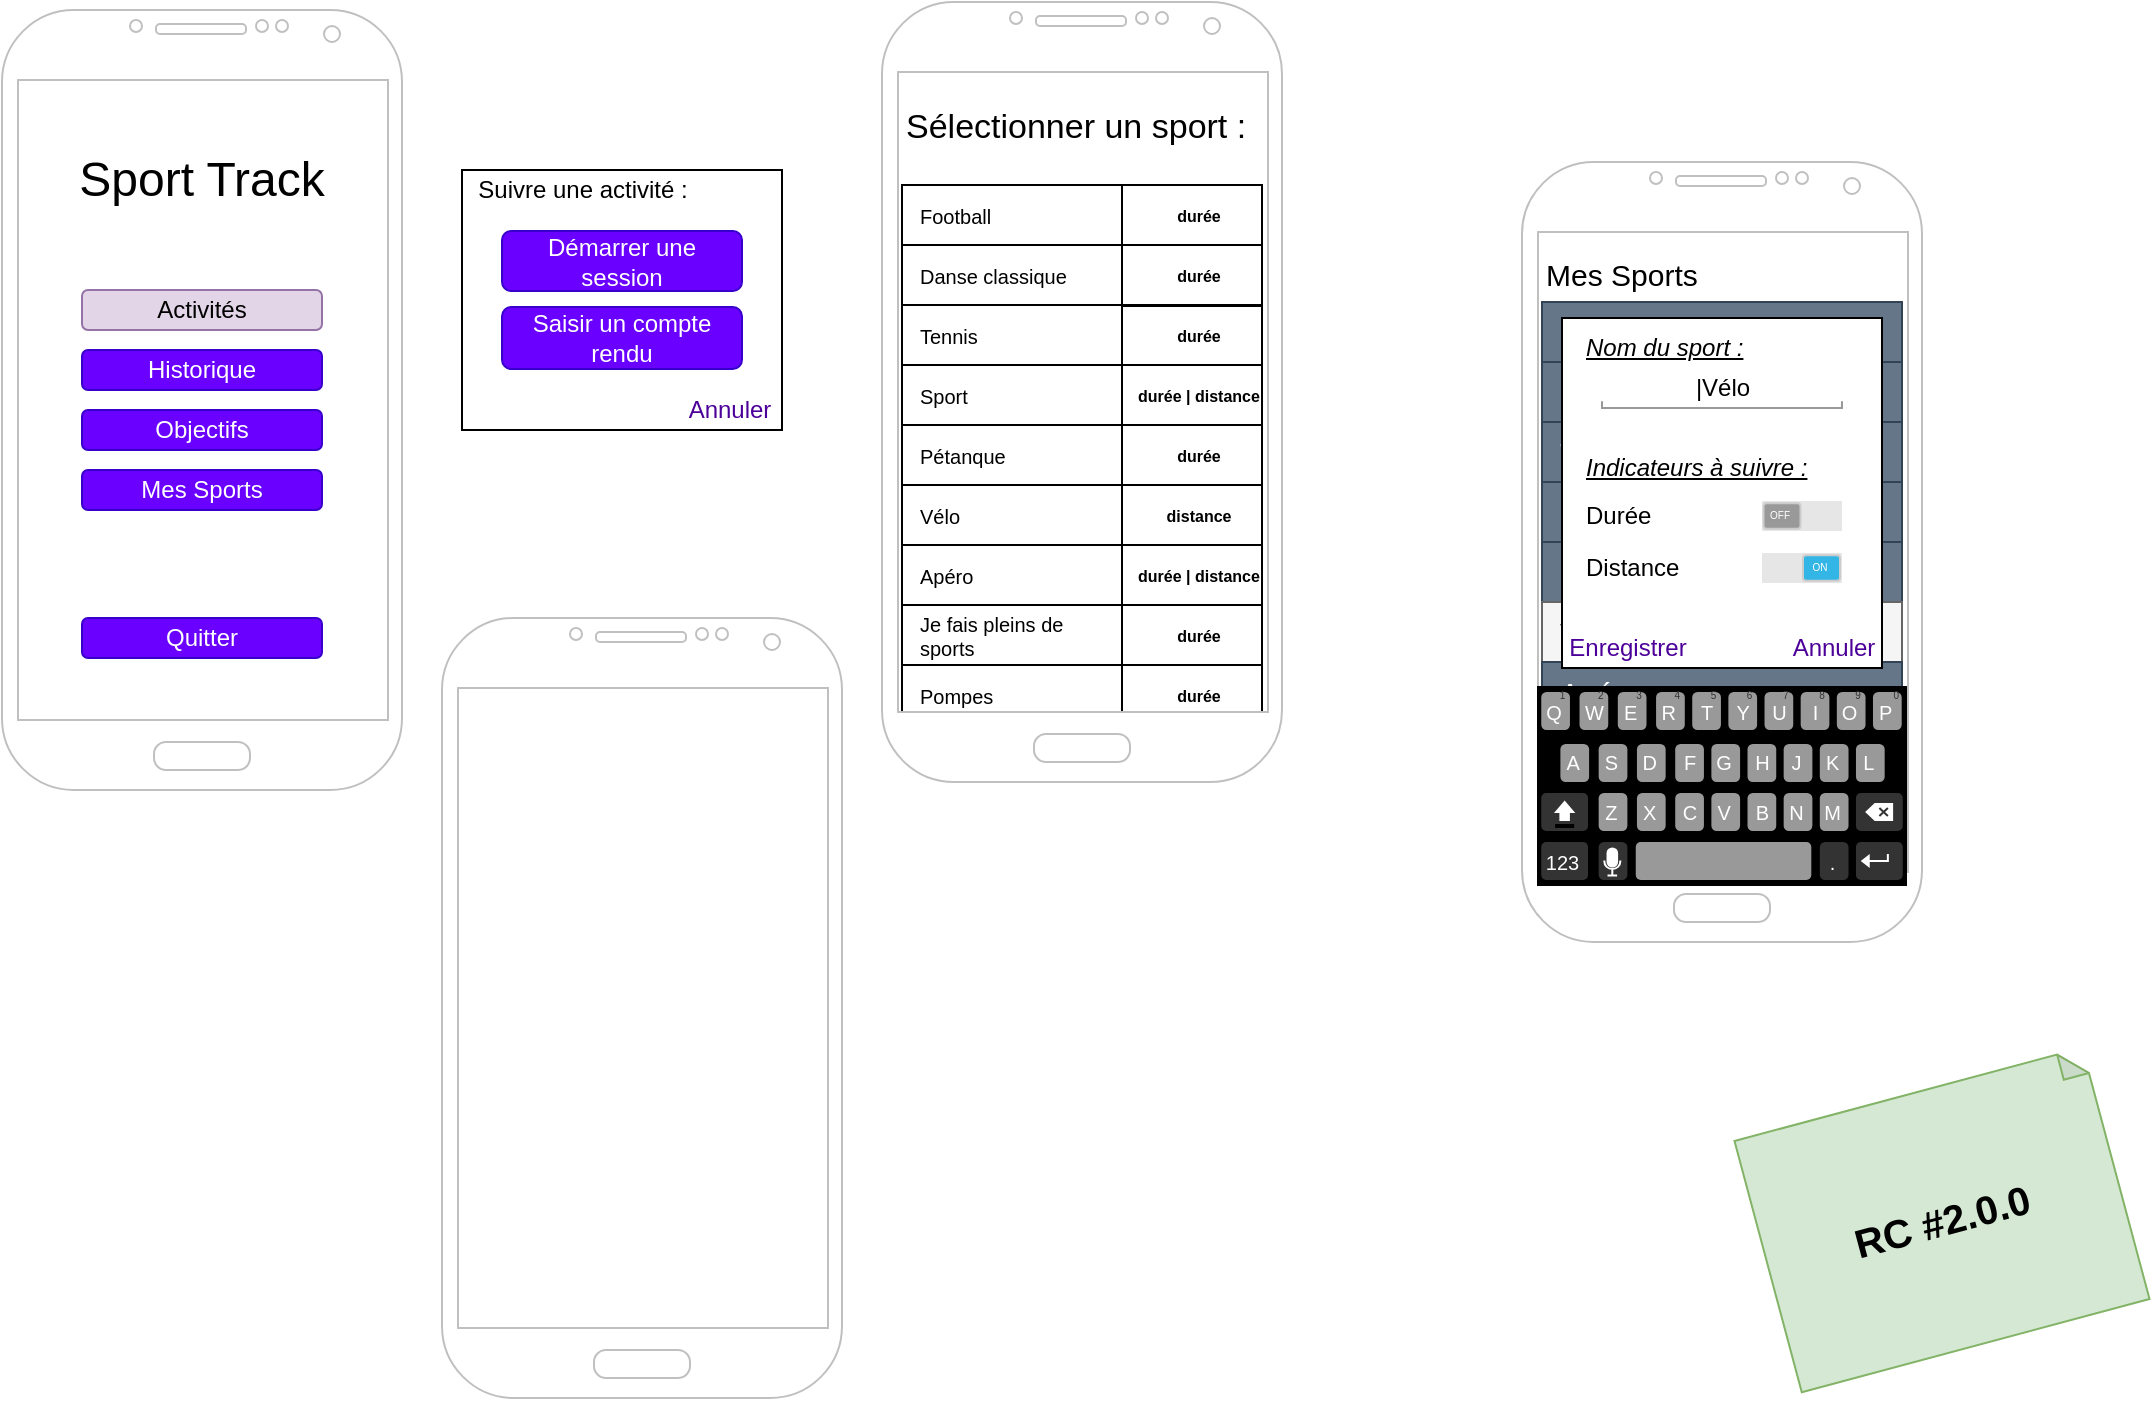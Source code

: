 <mxfile version="14.4.3" type="device"><diagram id="9QpjzgA3qLlTvWPM9Pi2" name="Page-1"><mxGraphModel dx="1350" dy="816" grid="1" gridSize="10" guides="1" tooltips="1" connect="1" arrows="1" fold="1" page="1" pageScale="1" pageWidth="1169" pageHeight="827" math="0" shadow="0"><root><mxCell id="0"/><mxCell id="1" parent="0"/><mxCell id="Y-TMpG1FSTXv_AsOiGms-10" value="durée" style="rounded=0;whiteSpace=wrap;html=1;fontSize=8;align=center;spacingLeft=7;fontStyle=1" vertex="1" parent="1"><mxGeometry x="630" y="407.5" width="70" height="30" as="geometry"/></mxCell><mxCell id="AS8MKZ3Tpt0jRrloyI4H-53" value="Pompes" style="rounded=0;whiteSpace=wrap;html=1;fontSize=10;align=left;spacingLeft=7;" parent="1" vertex="1"><mxGeometry x="520" y="407.5" width="110" height="30" as="geometry"/></mxCell><mxCell id="AS8MKZ3Tpt0jRrloyI4H-56" value="" style="html=1;verticalLabelPosition=bottom;labelBackgroundColor=#ffffff;verticalAlign=top;shadow=0;dashed=0;strokeWidth=2;shape=mxgraph.ios7.misc.options;fontSize=10;" parent="1" vertex="1"><mxGeometry x="675" y="445.5" width="20" height="14" as="geometry"/></mxCell><mxCell id="AS8MKZ3Tpt0jRrloyI4H-1" value="" style="verticalLabelPosition=bottom;verticalAlign=top;html=1;shadow=0;dashed=0;strokeWidth=1;shape=mxgraph.android.phone2;strokeColor=#c0c0c0;" parent="1" vertex="1"><mxGeometry x="70" y="80" width="200" height="390" as="geometry"/></mxCell><mxCell id="AS8MKZ3Tpt0jRrloyI4H-2" value="Sport Track" style="text;html=1;strokeColor=none;fillColor=none;align=center;verticalAlign=middle;whiteSpace=wrap;rounded=0;fontSize=24;" parent="1" vertex="1"><mxGeometry x="105" y="120" width="130" height="90" as="geometry"/></mxCell><mxCell id="AS8MKZ3Tpt0jRrloyI4H-3" value="Activités" style="rounded=1;whiteSpace=wrap;html=1;fontSize=12;fillColor=#e1d5e7;strokeColor=#9673a6;" parent="1" vertex="1"><mxGeometry x="110" y="220" width="120" height="20" as="geometry"/></mxCell><mxCell id="AS8MKZ3Tpt0jRrloyI4H-4" value="Historique" style="rounded=1;whiteSpace=wrap;html=1;fontSize=12;fillColor=#6a00ff;strokeColor=#3700CC;fontColor=#ffffff;" parent="1" vertex="1"><mxGeometry x="110" y="250" width="120" height="20" as="geometry"/></mxCell><mxCell id="AS8MKZ3Tpt0jRrloyI4H-5" value="Objectifs" style="rounded=1;whiteSpace=wrap;html=1;fontSize=12;fillColor=#6a00ff;strokeColor=#3700CC;fontColor=#ffffff;" parent="1" vertex="1"><mxGeometry x="110" y="280" width="120" height="20" as="geometry"/></mxCell><mxCell id="AS8MKZ3Tpt0jRrloyI4H-6" value="Mes Sports" style="rounded=1;whiteSpace=wrap;html=1;fontSize=12;fillColor=#6a00ff;strokeColor=#3700CC;fontColor=#ffffff;" parent="1" vertex="1"><mxGeometry x="110" y="310" width="120" height="20" as="geometry"/></mxCell><mxCell id="AS8MKZ3Tpt0jRrloyI4H-7" value="Quitter" style="rounded=1;whiteSpace=wrap;html=1;fontSize=12;fillColor=#6a00ff;strokeColor=#3700CC;fontColor=#ffffff;" parent="1" vertex="1"><mxGeometry x="110" y="384" width="120" height="20" as="geometry"/></mxCell><mxCell id="AS8MKZ3Tpt0jRrloyI4H-8" value="" style="verticalLabelPosition=bottom;verticalAlign=top;html=1;shadow=0;dashed=0;strokeWidth=1;shape=mxgraph.android.phone2;strokeColor=#c0c0c0;" parent="1" vertex="1"><mxGeometry x="510" y="76" width="200" height="390" as="geometry"/></mxCell><mxCell id="AS8MKZ3Tpt0jRrloyI4H-15" value="Sélectionner un sport :" style="text;html=1;strokeColor=none;fillColor=none;align=left;verticalAlign=middle;whiteSpace=wrap;rounded=0;fontSize=17;" parent="1" vertex="1"><mxGeometry x="520" y="112" width="180" height="54" as="geometry"/></mxCell><mxCell id="AS8MKZ3Tpt0jRrloyI4H-32" value="Football" style="rounded=0;whiteSpace=wrap;html=1;fontSize=10;align=left;spacingLeft=7;" parent="1" vertex="1"><mxGeometry x="520" y="167.5" width="110" height="30" as="geometry"/></mxCell><mxCell id="AS8MKZ3Tpt0jRrloyI4H-39" value="Danse classique" style="rounded=0;whiteSpace=wrap;html=1;fontSize=10;align=left;spacingLeft=7;" parent="1" vertex="1"><mxGeometry x="520" y="197.5" width="110" height="30" as="geometry"/></mxCell><mxCell id="AS8MKZ3Tpt0jRrloyI4H-41" value="Tennis" style="rounded=0;whiteSpace=wrap;html=1;fontSize=10;align=left;spacingLeft=7;" parent="1" vertex="1"><mxGeometry x="520" y="227.5" width="110" height="30" as="geometry"/></mxCell><mxCell id="AS8MKZ3Tpt0jRrloyI4H-43" value="Sport" style="rounded=0;whiteSpace=wrap;html=1;fontSize=10;align=left;spacingLeft=7;" parent="1" vertex="1"><mxGeometry x="520" y="257.5" width="110" height="30" as="geometry"/></mxCell><mxCell id="AS8MKZ3Tpt0jRrloyI4H-45" value="&lt;span style=&quot;font-size: 10px;&quot;&gt;Pétanque&lt;/span&gt;" style="rounded=0;whiteSpace=wrap;html=1;fontSize=10;align=left;spacingLeft=7;" parent="1" vertex="1"><mxGeometry x="520" y="287.5" width="110" height="30" as="geometry"/></mxCell><mxCell id="AS8MKZ3Tpt0jRrloyI4H-47" value="&lt;span style=&quot;font-size: 10px;&quot;&gt;Vélo&lt;/span&gt;" style="rounded=0;whiteSpace=wrap;html=1;fontSize=10;align=left;spacingLeft=7;" parent="1" vertex="1"><mxGeometry x="520" y="317.5" width="110" height="30" as="geometry"/></mxCell><mxCell id="AS8MKZ3Tpt0jRrloyI4H-49" value="&lt;span style=&quot;font-size: 10px;&quot;&gt;Apéro&lt;/span&gt;" style="rounded=0;whiteSpace=wrap;html=1;fontSize=10;align=left;spacingLeft=7;" parent="1" vertex="1"><mxGeometry x="520" y="347.5" width="110" height="30" as="geometry"/></mxCell><mxCell id="AS8MKZ3Tpt0jRrloyI4H-51" value="Je fais pleins de sports" style="rounded=0;whiteSpace=wrap;html=1;fontSize=10;align=left;spacingLeft=7;" parent="1" vertex="1"><mxGeometry x="520" y="377.5" width="110" height="30" as="geometry"/></mxCell><mxCell id="AS8MKZ3Tpt0jRrloyI4H-60" value="" style="rounded=0;whiteSpace=wrap;html=1;fontSize=15;" parent="1" vertex="1"><mxGeometry x="300" y="160" width="160" height="130" as="geometry"/></mxCell><mxCell id="AS8MKZ3Tpt0jRrloyI4H-61" value="Démarrer une session" style="rounded=1;whiteSpace=wrap;html=1;fontSize=12;fillColor=#6a00ff;strokeColor=#3700CC;fontColor=#ffffff;" parent="1" vertex="1"><mxGeometry x="320" y="190.5" width="120" height="30" as="geometry"/></mxCell><mxCell id="AS8MKZ3Tpt0jRrloyI4H-62" value="Saisir un compte&lt;br&gt;rendu" style="rounded=1;whiteSpace=wrap;html=1;fontSize=12;fillColor=#6a00ff;strokeColor=#3700CC;fontColor=#ffffff;" parent="1" vertex="1"><mxGeometry x="320" y="228.5" width="120" height="31" as="geometry"/></mxCell><mxCell id="AS8MKZ3Tpt0jRrloyI4H-63" value="&lt;font color=&quot;#4c0099&quot; style=&quot;font-size: 12px&quot;&gt;Annuler&lt;/font&gt;" style="text;html=1;strokeColor=none;fillColor=none;align=center;verticalAlign=middle;whiteSpace=wrap;rounded=0;fontSize=12;" parent="1" vertex="1"><mxGeometry x="414" y="270" width="40" height="20" as="geometry"/></mxCell><mxCell id="AS8MKZ3Tpt0jRrloyI4H-76" value="" style="html=1;verticalLabelPosition=bottom;labelBackgroundColor=#ffffff;verticalAlign=top;shadow=0;dashed=0;strokeWidth=2;shape=mxgraph.ios7.misc.options;fillColor=#222222;fontSize=15;" parent="1" vertex="1"><mxGeometry x="995" y="504" width="20" height="14" as="geometry"/></mxCell><mxCell id="AS8MKZ3Tpt0jRrloyI4H-77" value="" style="rounded=0;whiteSpace=wrap;html=1;fontSize=15;fillColor=#647687;strokeColor=#314354;fontColor=#ffffff;" parent="1" vertex="1"><mxGeometry x="840" y="496" width="180" height="30" as="geometry"/></mxCell><mxCell id="AS8MKZ3Tpt0jRrloyI4H-78" value="" style="verticalLabelPosition=bottom;verticalAlign=top;html=1;shadow=0;dashed=0;strokeWidth=1;shape=mxgraph.android.phone2;strokeColor=#c0c0c0;" parent="1" vertex="1"><mxGeometry x="830" y="156" width="200" height="390" as="geometry"/></mxCell><mxCell id="AS8MKZ3Tpt0jRrloyI4H-79" value="Mes Sports" style="text;html=1;strokeColor=none;fillColor=none;align=left;verticalAlign=middle;whiteSpace=wrap;rounded=0;fontSize=15;" parent="1" vertex="1"><mxGeometry x="840" y="192" width="130" height="40" as="geometry"/></mxCell><mxCell id="AS8MKZ3Tpt0jRrloyI4H-80" value="Football" style="rounded=0;whiteSpace=wrap;html=1;fontSize=15;fillColor=#647687;strokeColor=#314354;fontColor=#ffffff;align=left;spacingLeft=7;" parent="1" vertex="1"><mxGeometry x="840" y="226" width="180" height="30" as="geometry"/></mxCell><mxCell id="AS8MKZ3Tpt0jRrloyI4H-81" value="Danse classique" style="rounded=0;whiteSpace=wrap;html=1;fontSize=15;fillColor=#647687;strokeColor=#314354;fontColor=#ffffff;align=left;spacingLeft=7;" parent="1" vertex="1"><mxGeometry x="840" y="256" width="180" height="30" as="geometry"/></mxCell><mxCell id="AS8MKZ3Tpt0jRrloyI4H-82" value="Tennis" style="rounded=0;whiteSpace=wrap;html=1;fontSize=15;fillColor=#647687;strokeColor=#314354;fontColor=#ffffff;align=left;spacingLeft=7;" parent="1" vertex="1"><mxGeometry x="840" y="286" width="180" height="30" as="geometry"/></mxCell><mxCell id="AS8MKZ3Tpt0jRrloyI4H-83" value="Sport" style="rounded=0;whiteSpace=wrap;html=1;fontSize=15;fillColor=#647687;strokeColor=#314354;fontColor=#ffffff;align=left;spacingLeft=7;" parent="1" vertex="1"><mxGeometry x="840" y="316" width="180" height="30" as="geometry"/></mxCell><mxCell id="AS8MKZ3Tpt0jRrloyI4H-84" value="&lt;span&gt;Pétanque&lt;/span&gt;" style="rounded=0;whiteSpace=wrap;html=1;fontSize=15;fillColor=#647687;strokeColor=#314354;fontColor=#ffffff;align=left;spacingLeft=7;" parent="1" vertex="1"><mxGeometry x="840" y="346" width="180" height="30" as="geometry"/></mxCell><mxCell id="AS8MKZ3Tpt0jRrloyI4H-85" value="&lt;span&gt;Vélo&lt;/span&gt;" style="rounded=0;whiteSpace=wrap;html=1;fontSize=15;fillColor=#f5f5f5;strokeColor=#666666;fontColor=#333333;align=left;spacingLeft=7;" parent="1" vertex="1"><mxGeometry x="840" y="376" width="180" height="30" as="geometry"/></mxCell><mxCell id="AS8MKZ3Tpt0jRrloyI4H-86" value="&lt;span&gt;Apéro&lt;/span&gt;" style="rounded=0;whiteSpace=wrap;html=1;fontSize=15;fillColor=#647687;strokeColor=#314354;fontColor=#ffffff;align=left;spacingLeft=7;" parent="1" vertex="1"><mxGeometry x="840" y="406" width="180" height="30" as="geometry"/></mxCell><mxCell id="AS8MKZ3Tpt0jRrloyI4H-87" value="Je fais pleins de sports" style="rounded=0;whiteSpace=wrap;html=1;fontSize=15;fillColor=#647687;strokeColor=#314354;fontColor=#ffffff;align=left;spacingLeft=7;" parent="1" vertex="1"><mxGeometry x="840" y="436" width="180" height="30" as="geometry"/></mxCell><mxCell id="AS8MKZ3Tpt0jRrloyI4H-88" value="Pompes" style="rounded=0;whiteSpace=wrap;html=1;fontSize=15;fillColor=#647687;strokeColor=#314354;fontColor=#ffffff;align=left;spacingLeft=7;" parent="1" vertex="1"><mxGeometry x="840" y="466" width="180" height="30" as="geometry"/></mxCell><mxCell id="AS8MKZ3Tpt0jRrloyI4H-91" value="" style="verticalLabelPosition=bottom;verticalAlign=top;html=1;shadow=0;dashed=0;strokeWidth=1;shape=mxgraph.android.keyboard;fontSize=12;align=left;" parent="1" vertex="1"><mxGeometry x="837.5" y="418" width="185" height="100" as="geometry"/></mxCell><mxCell id="AS8MKZ3Tpt0jRrloyI4H-65" value="" style="rounded=0;whiteSpace=wrap;html=1;fontSize=15;" parent="1" vertex="1"><mxGeometry x="850" y="234" width="160" height="175" as="geometry"/></mxCell><mxCell id="AS8MKZ3Tpt0jRrloyI4H-66" value="|Vélo" style="strokeWidth=1;html=1;shadow=0;dashed=0;shape=mxgraph.android.textfield;align=center;strokeColor=#999999;pointerEvents=1;fontSize=12;" parent="1" vertex="1"><mxGeometry x="870" y="259" width="120" height="20" as="geometry"/></mxCell><mxCell id="AS8MKZ3Tpt0jRrloyI4H-67" value="&lt;i&gt;Nom du sport :&lt;/i&gt;" style="text;html=1;align=left;verticalAlign=middle;resizable=0;points=[];autosize=1;fontSize=12;fontStyle=4" parent="1" vertex="1"><mxGeometry x="860" y="239" width="90" height="20" as="geometry"/></mxCell><mxCell id="AS8MKZ3Tpt0jRrloyI4H-68" value="&lt;i&gt;Indicateurs à suivre :&lt;/i&gt;" style="text;html=1;align=left;verticalAlign=middle;resizable=0;points=[];autosize=1;fontSize=12;fontStyle=4" parent="1" vertex="1"><mxGeometry x="860" y="299" width="130" height="20" as="geometry"/></mxCell><mxCell id="AS8MKZ3Tpt0jRrloyI4H-71" value="" style="verticalLabelPosition=bottom;verticalAlign=top;html=1;shadow=0;dashed=0;strokeWidth=1;shape=mxgraph.android.switch_off;fillColor=#E6E6E6;fontSize=12;align=left;" parent="1" vertex="1"><mxGeometry x="950" y="325.5" width="40" height="15" as="geometry"/></mxCell><mxCell id="AS8MKZ3Tpt0jRrloyI4H-72" value="" style="verticalLabelPosition=bottom;verticalAlign=top;html=1;shadow=0;dashed=0;strokeWidth=1;shape=mxgraph.android.switch_on;fillColor=#E6E6E6;fontSize=12;align=left;" parent="1" vertex="1"><mxGeometry x="950" y="351.5" width="40" height="15" as="geometry"/></mxCell><mxCell id="AS8MKZ3Tpt0jRrloyI4H-73" value="Distance" style="text;html=1;align=left;verticalAlign=middle;resizable=0;points=[];autosize=1;fontSize=12;" parent="1" vertex="1"><mxGeometry x="860" y="349" width="60" height="20" as="geometry"/></mxCell><mxCell id="AS8MKZ3Tpt0jRrloyI4H-74" value="Durée" style="text;html=1;align=left;verticalAlign=middle;resizable=0;points=[];autosize=1;fontSize=12;" parent="1" vertex="1"><mxGeometry x="860" y="323" width="50" height="20" as="geometry"/></mxCell><mxCell id="AS8MKZ3Tpt0jRrloyI4H-75" value="&lt;font color=&quot;#4c0099&quot; style=&quot;font-size: 12px&quot;&gt;Annuler&lt;/font&gt;" style="text;html=1;strokeColor=none;fillColor=none;align=center;verticalAlign=middle;whiteSpace=wrap;rounded=0;fontSize=12;" parent="1" vertex="1"><mxGeometry x="966" y="389" width="40" height="20" as="geometry"/></mxCell><mxCell id="AS8MKZ3Tpt0jRrloyI4H-92" value="&lt;font color=&quot;#4c0099&quot; style=&quot;font-size: 12px&quot;&gt;Enregistrer&lt;/font&gt;" style="text;html=1;strokeColor=none;fillColor=none;align=center;verticalAlign=middle;whiteSpace=wrap;rounded=0;fontSize=12;" parent="1" vertex="1"><mxGeometry x="863" y="389" width="40" height="20" as="geometry"/></mxCell><mxCell id="qACy0dpgndQgXr8zXT_j-1" value="&lt;b&gt;RC #2.0.0&lt;/b&gt;" style="shape=note;whiteSpace=wrap;html=1;backgroundOutline=1;darkOpacity=0.05;size=13;align=center;fillColor=#d5e8d4;strokeColor=#82b366;fontSize=20;rotation=-15;" parent="1" vertex="1"><mxGeometry x="950" y="620" width="180" height="130" as="geometry"/></mxCell><mxCell id="Y-TMpG1FSTXv_AsOiGms-2" value="durée" style="rounded=0;whiteSpace=wrap;html=1;fontSize=8;align=center;spacingLeft=7;fontStyle=1" vertex="1" parent="1"><mxGeometry x="630" y="167.5" width="70" height="30" as="geometry"/></mxCell><mxCell id="Y-TMpG1FSTXv_AsOiGms-3" value="durée" style="rounded=0;whiteSpace=wrap;html=1;fontSize=8;align=center;spacingLeft=7;fontStyle=1" vertex="1" parent="1"><mxGeometry x="630" y="197.5" width="70" height="30" as="geometry"/></mxCell><mxCell id="Y-TMpG1FSTXv_AsOiGms-4" value="durée" style="rounded=0;whiteSpace=wrap;html=1;fontSize=8;align=center;spacingLeft=7;fontStyle=1" vertex="1" parent="1"><mxGeometry x="630" y="228" width="70" height="30" as="geometry"/></mxCell><mxCell id="Y-TMpG1FSTXv_AsOiGms-5" value="durée | distance" style="rounded=0;whiteSpace=wrap;html=1;fontSize=8;align=center;spacingLeft=7;fontStyle=1" vertex="1" parent="1"><mxGeometry x="630" y="257.5" width="70" height="30" as="geometry"/></mxCell><mxCell id="Y-TMpG1FSTXv_AsOiGms-6" value="durée" style="rounded=0;whiteSpace=wrap;html=1;fontSize=8;align=center;spacingLeft=7;fontStyle=1" vertex="1" parent="1"><mxGeometry x="630" y="287.5" width="70" height="30" as="geometry"/></mxCell><mxCell id="Y-TMpG1FSTXv_AsOiGms-7" value="distance" style="rounded=0;whiteSpace=wrap;html=1;fontSize=8;align=center;spacingLeft=7;fontStyle=1" vertex="1" parent="1"><mxGeometry x="630" y="317.5" width="70" height="30" as="geometry"/></mxCell><mxCell id="Y-TMpG1FSTXv_AsOiGms-8" value="durée | distance" style="rounded=0;whiteSpace=wrap;html=1;fontSize=8;align=center;spacingLeft=7;fontStyle=1" vertex="1" parent="1"><mxGeometry x="630" y="347.5" width="70" height="30" as="geometry"/></mxCell><mxCell id="Y-TMpG1FSTXv_AsOiGms-9" value="durée" style="rounded=0;whiteSpace=wrap;html=1;fontSize=8;align=center;spacingLeft=7;fontStyle=1" vertex="1" parent="1"><mxGeometry x="630" y="377.5" width="70" height="30" as="geometry"/></mxCell><mxCell id="Y-TMpG1FSTXv_AsOiGms-11" value="Suivre une activité :" style="text;html=1;align=center;verticalAlign=middle;resizable=0;points=[];autosize=1;fontSize=12;" vertex="1" parent="1"><mxGeometry x="300" y="160" width="120" height="20" as="geometry"/></mxCell><mxCell id="Y-TMpG1FSTXv_AsOiGms-13" value="" style="verticalLabelPosition=bottom;verticalAlign=top;html=1;shadow=0;dashed=0;strokeWidth=1;shape=mxgraph.android.phone2;strokeColor=#c0c0c0;" vertex="1" parent="1"><mxGeometry x="290" y="384" width="200" height="390" as="geometry"/></mxCell></root></mxGraphModel></diagram></mxfile>